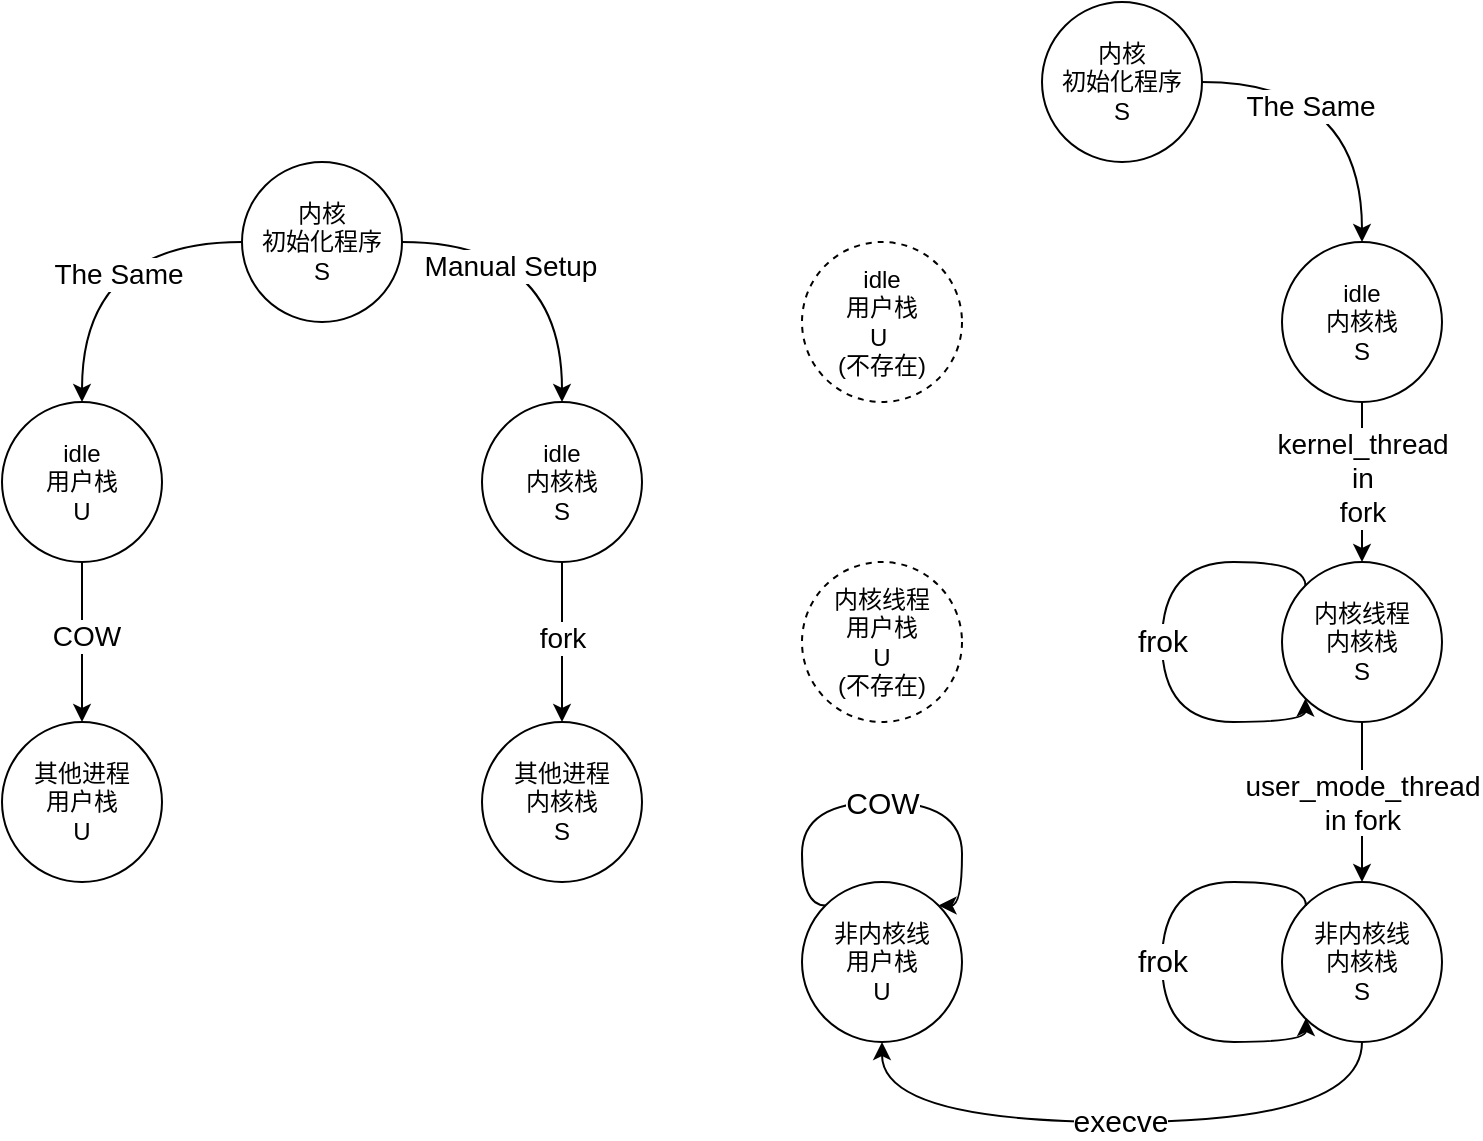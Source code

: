 <mxfile version="24.2.5" type="device">
  <diagram name="第 1 页" id="_OuPxzf0LaMH2liTm8AJ">
    <mxGraphModel dx="716" dy="677" grid="1" gridSize="10" guides="1" tooltips="1" connect="1" arrows="1" fold="1" page="1" pageScale="1" pageWidth="827" pageHeight="1169" math="0" shadow="0">
      <root>
        <mxCell id="0" />
        <mxCell id="1" parent="0" />
        <mxCell id="aZ2iRpHdmqhaLh9XIxgg-7" style="edgeStyle=orthogonalEdgeStyle;rounded=0;orthogonalLoop=1;jettySize=auto;html=1;exitX=1;exitY=0.5;exitDx=0;exitDy=0;entryX=0.5;entryY=0;entryDx=0;entryDy=0;curved=1;" parent="1" source="aZ2iRpHdmqhaLh9XIxgg-1" target="aZ2iRpHdmqhaLh9XIxgg-4" edge="1">
          <mxGeometry relative="1" as="geometry" />
        </mxCell>
        <mxCell id="aZ2iRpHdmqhaLh9XIxgg-9" value="&lt;font style=&quot;font-size: 14px;&quot;&gt;Manual Setup&lt;/font&gt;" style="edgeLabel;html=1;align=center;verticalAlign=middle;resizable=0;points=[];" parent="aZ2iRpHdmqhaLh9XIxgg-7" vertex="1" connectable="0">
          <mxGeometry x="-0.325" y="-12" relative="1" as="geometry">
            <mxPoint as="offset" />
          </mxGeometry>
        </mxCell>
        <mxCell id="aZ2iRpHdmqhaLh9XIxgg-8" style="edgeStyle=orthogonalEdgeStyle;rounded=0;orthogonalLoop=1;jettySize=auto;html=1;exitX=0;exitY=0.5;exitDx=0;exitDy=0;curved=1;" parent="1" source="aZ2iRpHdmqhaLh9XIxgg-1" target="aZ2iRpHdmqhaLh9XIxgg-2" edge="1">
          <mxGeometry relative="1" as="geometry" />
        </mxCell>
        <mxCell id="aZ2iRpHdmqhaLh9XIxgg-10" value="&lt;font style=&quot;font-size: 14px;&quot;&gt;The &lt;/font&gt;&lt;font style=&quot;font-size: 14px;&quot;&gt;Same&lt;/font&gt;" style="edgeLabel;html=1;align=center;verticalAlign=middle;resizable=0;points=[];" parent="aZ2iRpHdmqhaLh9XIxgg-8" vertex="1" connectable="0">
          <mxGeometry x="-0.225" y="16" relative="1" as="geometry">
            <mxPoint as="offset" />
          </mxGeometry>
        </mxCell>
        <mxCell id="aZ2iRpHdmqhaLh9XIxgg-1" value="内核&lt;div&gt;初始化程序&lt;/div&gt;&lt;div&gt;S&lt;/div&gt;" style="ellipse;whiteSpace=wrap;html=1;aspect=fixed;" parent="1" vertex="1">
          <mxGeometry x="200" y="400" width="80" height="80" as="geometry" />
        </mxCell>
        <mxCell id="aZ2iRpHdmqhaLh9XIxgg-11" style="edgeStyle=orthogonalEdgeStyle;rounded=0;orthogonalLoop=1;jettySize=auto;html=1;exitX=0.5;exitY=1;exitDx=0;exitDy=0;entryX=0.5;entryY=0;entryDx=0;entryDy=0;" parent="1" source="aZ2iRpHdmqhaLh9XIxgg-2" target="aZ2iRpHdmqhaLh9XIxgg-5" edge="1">
          <mxGeometry relative="1" as="geometry" />
        </mxCell>
        <mxCell id="aZ2iRpHdmqhaLh9XIxgg-12" value="&lt;font style=&quot;font-size: 14px;&quot;&gt;COW&lt;/font&gt;" style="edgeLabel;html=1;align=center;verticalAlign=middle;resizable=0;points=[];" parent="aZ2iRpHdmqhaLh9XIxgg-11" vertex="1" connectable="0">
          <mxGeometry x="-0.075" y="2" relative="1" as="geometry">
            <mxPoint as="offset" />
          </mxGeometry>
        </mxCell>
        <mxCell id="aZ2iRpHdmqhaLh9XIxgg-2" value="idle&lt;div&gt;用户栈&lt;/div&gt;&lt;div&gt;U&lt;/div&gt;" style="ellipse;whiteSpace=wrap;html=1;aspect=fixed;" parent="1" vertex="1">
          <mxGeometry x="80" y="520" width="80" height="80" as="geometry" />
        </mxCell>
        <mxCell id="aZ2iRpHdmqhaLh9XIxgg-13" style="edgeStyle=orthogonalEdgeStyle;rounded=0;orthogonalLoop=1;jettySize=auto;html=1;exitX=0.5;exitY=1;exitDx=0;exitDy=0;" parent="1" source="aZ2iRpHdmqhaLh9XIxgg-4" target="aZ2iRpHdmqhaLh9XIxgg-6" edge="1">
          <mxGeometry relative="1" as="geometry" />
        </mxCell>
        <mxCell id="aZ2iRpHdmqhaLh9XIxgg-14" value="&lt;font style=&quot;font-size: 14px;&quot;&gt;fork&lt;/font&gt;" style="edgeLabel;html=1;align=center;verticalAlign=middle;resizable=0;points=[];" parent="aZ2iRpHdmqhaLh9XIxgg-13" vertex="1" connectable="0">
          <mxGeometry x="-0.05" relative="1" as="geometry">
            <mxPoint as="offset" />
          </mxGeometry>
        </mxCell>
        <mxCell id="aZ2iRpHdmqhaLh9XIxgg-4" value="idle&lt;div&gt;内核栈&lt;/div&gt;&lt;div&gt;S&lt;/div&gt;" style="ellipse;whiteSpace=wrap;html=1;aspect=fixed;" parent="1" vertex="1">
          <mxGeometry x="320" y="520" width="80" height="80" as="geometry" />
        </mxCell>
        <mxCell id="aZ2iRpHdmqhaLh9XIxgg-5" value="其他进程&lt;div&gt;用户栈&lt;/div&gt;&lt;div&gt;U&lt;/div&gt;" style="ellipse;whiteSpace=wrap;html=1;aspect=fixed;" parent="1" vertex="1">
          <mxGeometry x="80" y="680" width="80" height="80" as="geometry" />
        </mxCell>
        <mxCell id="aZ2iRpHdmqhaLh9XIxgg-6" value="其他进程&lt;div&gt;内核栈&lt;/div&gt;&lt;div&gt;S&lt;/div&gt;" style="ellipse;whiteSpace=wrap;html=1;aspect=fixed;" parent="1" vertex="1">
          <mxGeometry x="320" y="680" width="80" height="80" as="geometry" />
        </mxCell>
        <mxCell id="aZ2iRpHdmqhaLh9XIxgg-15" style="edgeStyle=orthogonalEdgeStyle;rounded=0;orthogonalLoop=1;jettySize=auto;html=1;exitX=1;exitY=0.5;exitDx=0;exitDy=0;entryX=0.5;entryY=0;entryDx=0;entryDy=0;curved=1;" parent="1" source="aZ2iRpHdmqhaLh9XIxgg-19" target="aZ2iRpHdmqhaLh9XIxgg-25" edge="1">
          <mxGeometry relative="1" as="geometry" />
        </mxCell>
        <mxCell id="aZ2iRpHdmqhaLh9XIxgg-16" value="&lt;font style=&quot;font-size: 14px;&quot;&gt;The&amp;nbsp;&lt;/font&gt;&lt;font style=&quot;font-size: 14px;&quot;&gt;Same&lt;/font&gt;" style="edgeLabel;html=1;align=center;verticalAlign=middle;resizable=0;points=[];" parent="aZ2iRpHdmqhaLh9XIxgg-15" vertex="1" connectable="0">
          <mxGeometry x="-0.325" y="-12" relative="1" as="geometry">
            <mxPoint as="offset" />
          </mxGeometry>
        </mxCell>
        <mxCell id="aZ2iRpHdmqhaLh9XIxgg-19" value="内核&lt;div&gt;初始化程序&lt;/div&gt;&lt;div&gt;S&lt;/div&gt;" style="ellipse;whiteSpace=wrap;html=1;aspect=fixed;" parent="1" vertex="1">
          <mxGeometry x="600" y="320" width="80" height="80" as="geometry" />
        </mxCell>
        <mxCell id="aZ2iRpHdmqhaLh9XIxgg-22" value="idle&lt;div&gt;用户栈&lt;/div&gt;&lt;div&gt;U&amp;nbsp;&lt;/div&gt;&lt;div&gt;(不存在)&lt;/div&gt;" style="ellipse;whiteSpace=wrap;html=1;aspect=fixed;dashed=1;" parent="1" vertex="1">
          <mxGeometry x="480" y="440" width="80" height="80" as="geometry" />
        </mxCell>
        <mxCell id="aZ2iRpHdmqhaLh9XIxgg-23" style="edgeStyle=orthogonalEdgeStyle;rounded=0;orthogonalLoop=1;jettySize=auto;html=1;exitX=0.5;exitY=1;exitDx=0;exitDy=0;" parent="1" source="aZ2iRpHdmqhaLh9XIxgg-25" target="aZ2iRpHdmqhaLh9XIxgg-27" edge="1">
          <mxGeometry relative="1" as="geometry" />
        </mxCell>
        <mxCell id="aZ2iRpHdmqhaLh9XIxgg-24" value="&lt;font style=&quot;font-size: 14px;&quot;&gt;kernel_thread&lt;/font&gt;&lt;div&gt;&lt;font style=&quot;font-size: 14px;&quot;&gt;in&lt;/font&gt;&lt;/div&gt;&lt;div&gt;&lt;font style=&quot;font-size: 14px;&quot;&gt;fork&lt;/font&gt;&lt;/div&gt;" style="edgeLabel;html=1;align=center;verticalAlign=middle;resizable=0;points=[];" parent="aZ2iRpHdmqhaLh9XIxgg-23" vertex="1" connectable="0">
          <mxGeometry x="-0.05" relative="1" as="geometry">
            <mxPoint as="offset" />
          </mxGeometry>
        </mxCell>
        <mxCell id="aZ2iRpHdmqhaLh9XIxgg-25" value="idle&lt;div&gt;内核栈&lt;/div&gt;&lt;div&gt;S&lt;/div&gt;" style="ellipse;whiteSpace=wrap;html=1;aspect=fixed;" parent="1" vertex="1">
          <mxGeometry x="720" y="440" width="80" height="80" as="geometry" />
        </mxCell>
        <mxCell id="aZ2iRpHdmqhaLh9XIxgg-26" value="非内核线&lt;div&gt;用户栈&lt;/div&gt;&lt;div&gt;U&lt;/div&gt;" style="ellipse;whiteSpace=wrap;html=1;aspect=fixed;" parent="1" vertex="1">
          <mxGeometry x="480" y="760" width="80" height="80" as="geometry" />
        </mxCell>
        <mxCell id="aZ2iRpHdmqhaLh9XIxgg-30" style="edgeStyle=orthogonalEdgeStyle;rounded=0;orthogonalLoop=1;jettySize=auto;html=1;exitX=0.5;exitY=1;exitDx=0;exitDy=0;entryX=0.5;entryY=0;entryDx=0;entryDy=0;" parent="1" source="aZ2iRpHdmqhaLh9XIxgg-27" target="aZ2iRpHdmqhaLh9XIxgg-28" edge="1">
          <mxGeometry relative="1" as="geometry" />
        </mxCell>
        <mxCell id="aZ2iRpHdmqhaLh9XIxgg-31" value="&lt;font style=&quot;font-size: 14px;&quot;&gt;user_mode_thread&lt;/font&gt;&lt;div&gt;&lt;font style=&quot;font-size: 14px;&quot;&gt;in&amp;nbsp;&lt;/font&gt;&lt;span style=&quot;font-size: 14px;&quot;&gt;fork&lt;/span&gt;&lt;/div&gt;" style="edgeLabel;html=1;align=center;verticalAlign=middle;resizable=0;points=[];" parent="aZ2iRpHdmqhaLh9XIxgg-30" vertex="1" connectable="0">
          <mxGeometry relative="1" as="geometry">
            <mxPoint as="offset" />
          </mxGeometry>
        </mxCell>
        <mxCell id="aZ2iRpHdmqhaLh9XIxgg-27" value="&lt;div&gt;内核线程&lt;/div&gt;&lt;div&gt;内核栈&lt;/div&gt;&lt;div&gt;S&lt;/div&gt;" style="ellipse;whiteSpace=wrap;html=1;aspect=fixed;" parent="1" vertex="1">
          <mxGeometry x="720" y="600" width="80" height="80" as="geometry" />
        </mxCell>
        <mxCell id="aZ2iRpHdmqhaLh9XIxgg-40" style="edgeStyle=orthogonalEdgeStyle;rounded=0;orthogonalLoop=1;jettySize=auto;html=1;exitX=0.5;exitY=1;exitDx=0;exitDy=0;entryX=0.5;entryY=1;entryDx=0;entryDy=0;curved=1;" parent="1" source="aZ2iRpHdmqhaLh9XIxgg-28" target="aZ2iRpHdmqhaLh9XIxgg-26" edge="1">
          <mxGeometry relative="1" as="geometry">
            <Array as="points">
              <mxPoint x="760" y="880" />
              <mxPoint x="520" y="880" />
            </Array>
          </mxGeometry>
        </mxCell>
        <mxCell id="aZ2iRpHdmqhaLh9XIxgg-41" value="&lt;span style=&quot;font-size: 15px;&quot;&gt;execve&lt;/span&gt;" style="edgeLabel;html=1;align=center;verticalAlign=middle;resizable=0;points=[];" parent="aZ2iRpHdmqhaLh9XIxgg-40" vertex="1" connectable="0">
          <mxGeometry x="0.007" y="-1" relative="1" as="geometry">
            <mxPoint as="offset" />
          </mxGeometry>
        </mxCell>
        <mxCell id="aZ2iRpHdmqhaLh9XIxgg-28" value="非内核线&lt;div&gt;&lt;span style=&quot;background-color: initial;&quot;&gt;内核栈&lt;/span&gt;&lt;/div&gt;&lt;div&gt;S&lt;/div&gt;" style="ellipse;whiteSpace=wrap;html=1;aspect=fixed;" parent="1" vertex="1">
          <mxGeometry x="720" y="760" width="80" height="80" as="geometry" />
        </mxCell>
        <mxCell id="aZ2iRpHdmqhaLh9XIxgg-29" value="&lt;div&gt;内核线程&lt;/div&gt;&lt;div&gt;用户栈&lt;/div&gt;&lt;div&gt;U&lt;/div&gt;&lt;div&gt;(不存在)&lt;/div&gt;" style="ellipse;whiteSpace=wrap;html=1;aspect=fixed;dashed=1;" parent="1" vertex="1">
          <mxGeometry x="480" y="600" width="80" height="80" as="geometry" />
        </mxCell>
        <mxCell id="aZ2iRpHdmqhaLh9XIxgg-36" style="edgeStyle=orthogonalEdgeStyle;rounded=0;orthogonalLoop=1;jettySize=auto;html=1;exitX=0;exitY=0;exitDx=0;exitDy=0;entryX=1;entryY=0;entryDx=0;entryDy=0;curved=1;" parent="1" source="aZ2iRpHdmqhaLh9XIxgg-26" target="aZ2iRpHdmqhaLh9XIxgg-26" edge="1">
          <mxGeometry relative="1" as="geometry">
            <Array as="points">
              <mxPoint x="480" y="772" />
              <mxPoint x="480" y="720" />
              <mxPoint x="560" y="720" />
              <mxPoint x="560" y="772" />
            </Array>
          </mxGeometry>
        </mxCell>
        <mxCell id="aZ2iRpHdmqhaLh9XIxgg-37" value="&lt;font style=&quot;font-size: 15px;&quot;&gt;COW&lt;/font&gt;" style="edgeLabel;html=1;align=center;verticalAlign=middle;resizable=0;points=[];" parent="aZ2iRpHdmqhaLh9XIxgg-36" vertex="1" connectable="0">
          <mxGeometry relative="1" as="geometry">
            <mxPoint as="offset" />
          </mxGeometry>
        </mxCell>
        <mxCell id="aZ2iRpHdmqhaLh9XIxgg-38" style="edgeStyle=orthogonalEdgeStyle;rounded=0;orthogonalLoop=1;jettySize=auto;html=1;exitX=0;exitY=0;exitDx=0;exitDy=0;entryX=0;entryY=1;entryDx=0;entryDy=0;curved=1;" parent="1" source="aZ2iRpHdmqhaLh9XIxgg-27" target="aZ2iRpHdmqhaLh9XIxgg-27" edge="1">
          <mxGeometry relative="1" as="geometry">
            <Array as="points">
              <mxPoint x="732" y="600" />
              <mxPoint x="660" y="600" />
              <mxPoint x="660" y="680" />
              <mxPoint x="732" y="680" />
            </Array>
          </mxGeometry>
        </mxCell>
        <mxCell id="aZ2iRpHdmqhaLh9XIxgg-39" value="&lt;font style=&quot;font-size: 15px;&quot;&gt;frok&lt;/font&gt;" style="edgeLabel;html=1;align=center;verticalAlign=middle;resizable=0;points=[];" parent="aZ2iRpHdmqhaLh9XIxgg-38" vertex="1" connectable="0">
          <mxGeometry x="-0.008" relative="1" as="geometry">
            <mxPoint as="offset" />
          </mxGeometry>
        </mxCell>
        <mxCell id="aZ2iRpHdmqhaLh9XIxgg-42" style="edgeStyle=orthogonalEdgeStyle;rounded=0;orthogonalLoop=1;jettySize=auto;html=1;exitX=0;exitY=0;exitDx=0;exitDy=0;entryX=0;entryY=1;entryDx=0;entryDy=0;curved=1;" parent="1" edge="1">
          <mxGeometry relative="1" as="geometry">
            <mxPoint x="732" y="772" as="sourcePoint" />
            <mxPoint x="732" y="828" as="targetPoint" />
            <Array as="points">
              <mxPoint x="732" y="760" />
              <mxPoint x="660" y="760" />
              <mxPoint x="660" y="840" />
              <mxPoint x="732" y="840" />
            </Array>
          </mxGeometry>
        </mxCell>
        <mxCell id="aZ2iRpHdmqhaLh9XIxgg-43" value="&lt;font style=&quot;font-size: 15px;&quot;&gt;frok&lt;/font&gt;" style="edgeLabel;html=1;align=center;verticalAlign=middle;resizable=0;points=[];" parent="aZ2iRpHdmqhaLh9XIxgg-42" vertex="1" connectable="0">
          <mxGeometry x="-0.008" relative="1" as="geometry">
            <mxPoint as="offset" />
          </mxGeometry>
        </mxCell>
      </root>
    </mxGraphModel>
  </diagram>
</mxfile>
